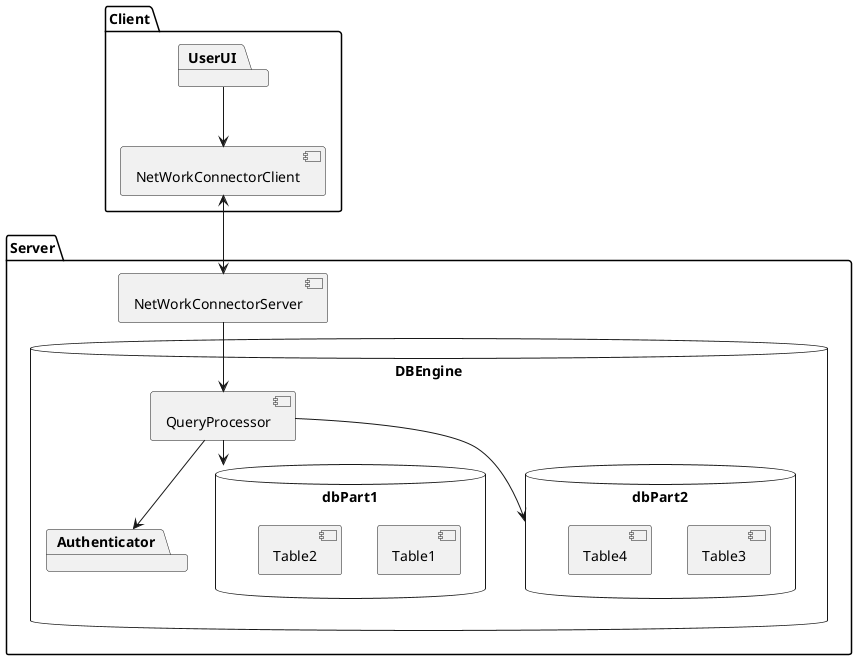 @startuml
'https://plantuml.com/component-diagram

package Client {

    package UserUI {
    }

    [NetWorkConnectorClient]
}

package Server {
database DBEngine {
  [QueryProcessor]
  database dbPart1 {
    [Table1]
    [Table2]
  }
  database dbPart2 {
    [Table3]
    [Table4]
  }
    package Authenticator {
    }
}
    [NetWorkConnectorServer]
}

QueryProcessor --> Authenticator
QueryProcessor --> dbPart1
QueryProcessor --> dbPart2
UserUI --> [NetWorkConnectorClient]
[NetWorkConnectorServer] --> QueryProcessor
[NetWorkConnectorClient] <--> [NetWorkConnectorServer]

@enduml